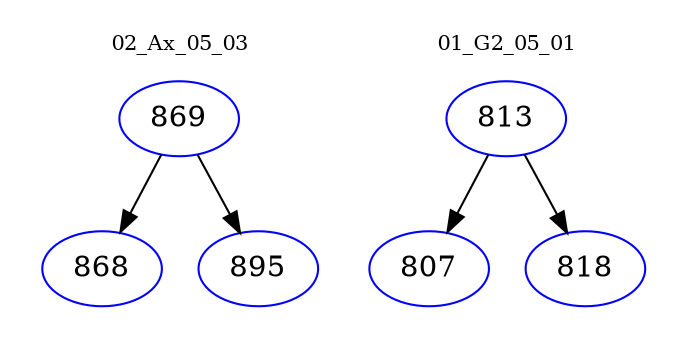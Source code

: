digraph{
subgraph cluster_0 {
color = white
label = "02_Ax_05_03";
fontsize=10;
T0_869 [label="869", color="blue"]
T0_869 -> T0_868 [color="black"]
T0_868 [label="868", color="blue"]
T0_869 -> T0_895 [color="black"]
T0_895 [label="895", color="blue"]
}
subgraph cluster_1 {
color = white
label = "01_G2_05_01";
fontsize=10;
T1_813 [label="813", color="blue"]
T1_813 -> T1_807 [color="black"]
T1_807 [label="807", color="blue"]
T1_813 -> T1_818 [color="black"]
T1_818 [label="818", color="blue"]
}
}
